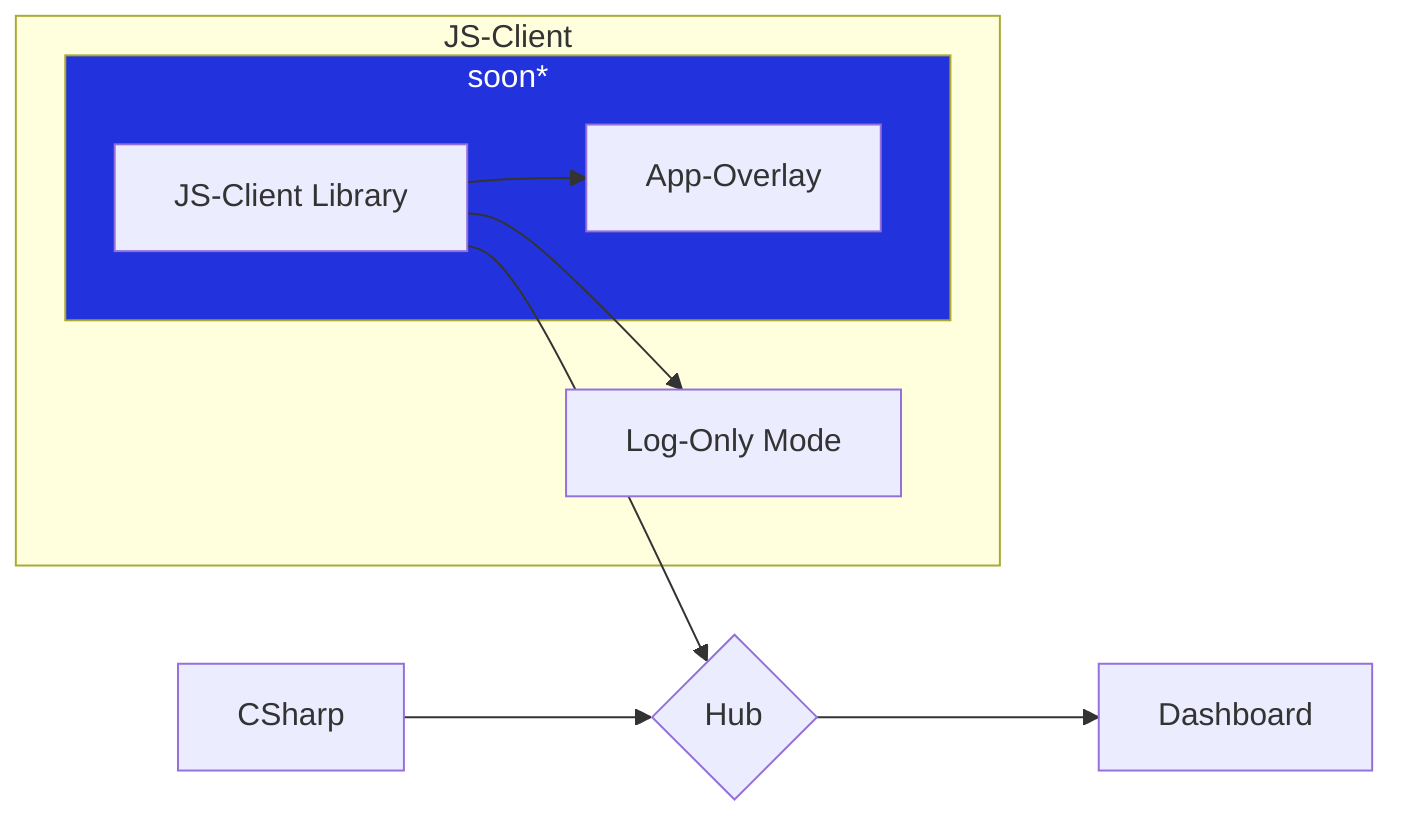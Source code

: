 graph LR
  Hub--> Dashboard

  subgraph "JS-Client"

    JS --> Log[Log-Only Mode]
    subgraph soon["soon*"]
    JS --> App-Overlay
    end
  end
  JS[JS-Client Library] --> Hub{Hub}

  CS[CSharp] --> Hub


class soon lightblue;
classDef lightblue fill:#23D;
classDef lightblue color: white;
classDef lightblue padding-top: 10px;